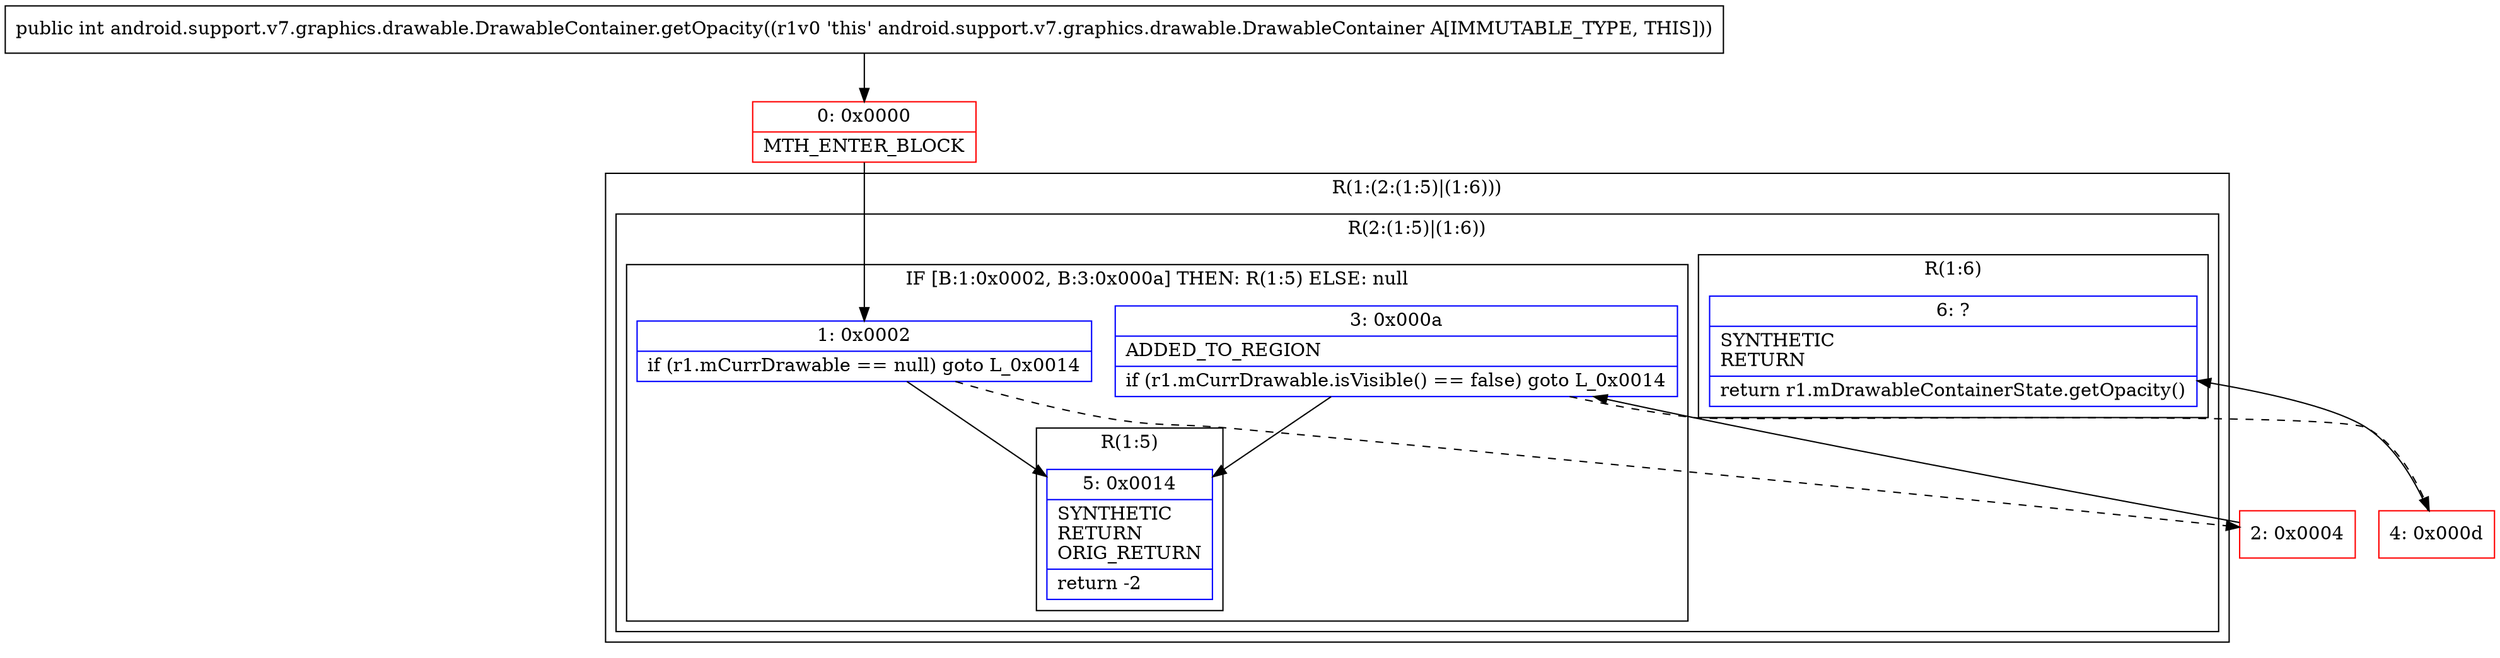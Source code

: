digraph "CFG forandroid.support.v7.graphics.drawable.DrawableContainer.getOpacity()I" {
subgraph cluster_Region_1137443327 {
label = "R(1:(2:(1:5)|(1:6)))";
node [shape=record,color=blue];
subgraph cluster_Region_1284142284 {
label = "R(2:(1:5)|(1:6))";
node [shape=record,color=blue];
subgraph cluster_IfRegion_1337239929 {
label = "IF [B:1:0x0002, B:3:0x000a] THEN: R(1:5) ELSE: null";
node [shape=record,color=blue];
Node_1 [shape=record,label="{1\:\ 0x0002|if (r1.mCurrDrawable == null) goto L_0x0014\l}"];
Node_3 [shape=record,label="{3\:\ 0x000a|ADDED_TO_REGION\l|if (r1.mCurrDrawable.isVisible() == false) goto L_0x0014\l}"];
subgraph cluster_Region_399998210 {
label = "R(1:5)";
node [shape=record,color=blue];
Node_5 [shape=record,label="{5\:\ 0x0014|SYNTHETIC\lRETURN\lORIG_RETURN\l|return \-2\l}"];
}
}
subgraph cluster_Region_876037630 {
label = "R(1:6)";
node [shape=record,color=blue];
Node_6 [shape=record,label="{6\:\ ?|SYNTHETIC\lRETURN\l|return r1.mDrawableContainerState.getOpacity()\l}"];
}
}
}
Node_0 [shape=record,color=red,label="{0\:\ 0x0000|MTH_ENTER_BLOCK\l}"];
Node_2 [shape=record,color=red,label="{2\:\ 0x0004}"];
Node_4 [shape=record,color=red,label="{4\:\ 0x000d}"];
MethodNode[shape=record,label="{public int android.support.v7.graphics.drawable.DrawableContainer.getOpacity((r1v0 'this' android.support.v7.graphics.drawable.DrawableContainer A[IMMUTABLE_TYPE, THIS])) }"];
MethodNode -> Node_0;
Node_1 -> Node_2[style=dashed];
Node_1 -> Node_5;
Node_3 -> Node_4[style=dashed];
Node_3 -> Node_5;
Node_0 -> Node_1;
Node_2 -> Node_3;
Node_4 -> Node_6;
}

